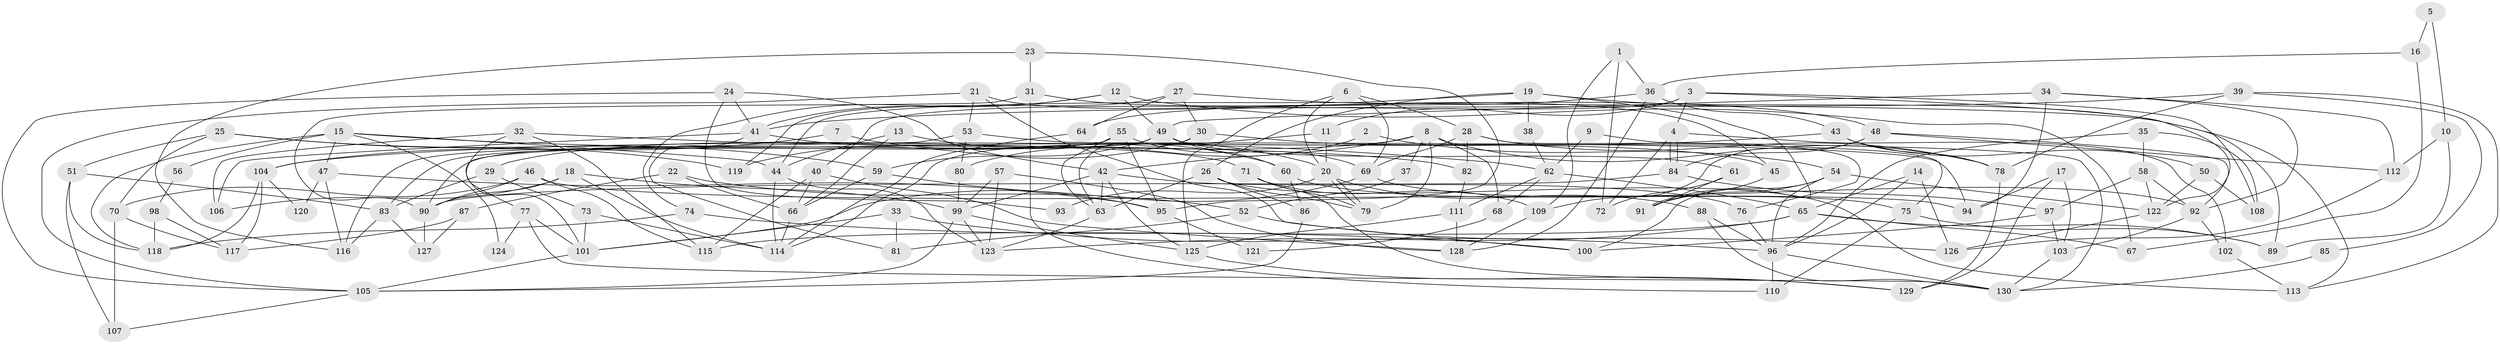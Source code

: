 // coarse degree distribution, {4: 0.21839080459770116, 2: 0.08045977011494253, 5: 0.1724137931034483, 6: 0.16091954022988506, 3: 0.1839080459770115, 7: 0.08045977011494253, 8: 0.08045977011494253, 9: 0.022988505747126436}
// Generated by graph-tools (version 1.1) at 2025/42/03/06/25 10:42:00]
// undirected, 130 vertices, 260 edges
graph export_dot {
graph [start="1"]
  node [color=gray90,style=filled];
  1;
  2;
  3;
  4;
  5;
  6;
  7;
  8;
  9;
  10;
  11;
  12;
  13;
  14;
  15;
  16;
  17;
  18;
  19;
  20;
  21;
  22;
  23;
  24;
  25;
  26;
  27;
  28;
  29;
  30;
  31;
  32;
  33;
  34;
  35;
  36;
  37;
  38;
  39;
  40;
  41;
  42;
  43;
  44;
  45;
  46;
  47;
  48;
  49;
  50;
  51;
  52;
  53;
  54;
  55;
  56;
  57;
  58;
  59;
  60;
  61;
  62;
  63;
  64;
  65;
  66;
  67;
  68;
  69;
  70;
  71;
  72;
  73;
  74;
  75;
  76;
  77;
  78;
  79;
  80;
  81;
  82;
  83;
  84;
  85;
  86;
  87;
  88;
  89;
  90;
  91;
  92;
  93;
  94;
  95;
  96;
  97;
  98;
  99;
  100;
  101;
  102;
  103;
  104;
  105;
  106;
  107;
  108;
  109;
  110;
  111;
  112;
  113;
  114;
  115;
  116;
  117;
  118;
  119;
  120;
  121;
  122;
  123;
  124;
  125;
  126;
  127;
  128;
  129;
  130;
  1 -- 109;
  1 -- 72;
  1 -- 36;
  2 -- 80;
  2 -- 54;
  3 -- 122;
  3 -- 40;
  3 -- 4;
  3 -- 11;
  3 -- 108;
  4 -- 84;
  4 -- 84;
  4 -- 72;
  4 -- 102;
  5 -- 16;
  5 -- 10;
  6 -- 20;
  6 -- 125;
  6 -- 28;
  6 -- 69;
  7 -- 104;
  7 -- 60;
  8 -- 42;
  8 -- 79;
  8 -- 29;
  8 -- 37;
  8 -- 68;
  8 -- 78;
  9 -- 130;
  9 -- 62;
  10 -- 112;
  10 -- 89;
  11 -- 114;
  11 -- 20;
  12 -- 49;
  12 -- 41;
  12 -- 67;
  12 -- 74;
  13 -- 20;
  13 -- 44;
  13 -- 66;
  14 -- 96;
  14 -- 126;
  14 -- 65;
  15 -- 118;
  15 -- 47;
  15 -- 44;
  15 -- 56;
  15 -- 62;
  15 -- 124;
  16 -- 67;
  16 -- 36;
  17 -- 129;
  17 -- 94;
  17 -- 103;
  18 -- 90;
  18 -- 99;
  18 -- 106;
  18 -- 114;
  19 -- 89;
  19 -- 26;
  19 -- 38;
  19 -- 44;
  19 -- 91;
  20 -- 79;
  20 -- 79;
  20 -- 88;
  20 -- 93;
  21 -- 45;
  21 -- 105;
  21 -- 53;
  21 -- 100;
  22 -- 66;
  22 -- 52;
  22 -- 87;
  23 -- 31;
  23 -- 116;
  23 -- 95;
  24 -- 41;
  24 -- 105;
  24 -- 42;
  24 -- 93;
  25 -- 59;
  25 -- 70;
  25 -- 51;
  25 -- 119;
  26 -- 79;
  26 -- 63;
  26 -- 86;
  26 -- 113;
  27 -- 30;
  27 -- 113;
  27 -- 64;
  27 -- 119;
  28 -- 78;
  28 -- 69;
  28 -- 76;
  28 -- 82;
  29 -- 73;
  29 -- 83;
  30 -- 63;
  30 -- 119;
  30 -- 45;
  31 -- 48;
  31 -- 90;
  31 -- 110;
  32 -- 101;
  32 -- 82;
  32 -- 106;
  32 -- 115;
  33 -- 96;
  33 -- 101;
  33 -- 81;
  34 -- 92;
  34 -- 49;
  34 -- 94;
  34 -- 112;
  35 -- 96;
  35 -- 58;
  35 -- 108;
  36 -- 64;
  36 -- 43;
  36 -- 128;
  37 -- 52;
  38 -- 62;
  39 -- 113;
  39 -- 41;
  39 -- 78;
  39 -- 85;
  40 -- 66;
  40 -- 128;
  40 -- 115;
  41 -- 71;
  41 -- 106;
  41 -- 81;
  42 -- 99;
  42 -- 63;
  42 -- 76;
  42 -- 125;
  43 -- 78;
  43 -- 50;
  43 -- 104;
  44 -- 114;
  44 -- 123;
  45 -- 91;
  46 -- 90;
  46 -- 115;
  46 -- 70;
  46 -- 94;
  47 -- 116;
  47 -- 95;
  47 -- 120;
  48 -- 84;
  48 -- 92;
  48 -- 109;
  48 -- 112;
  49 -- 59;
  49 -- 75;
  49 -- 60;
  49 -- 61;
  49 -- 83;
  49 -- 90;
  50 -- 108;
  50 -- 122;
  51 -- 83;
  51 -- 107;
  51 -- 118;
  52 -- 126;
  52 -- 81;
  53 -- 94;
  53 -- 77;
  53 -- 80;
  54 -- 122;
  54 -- 96;
  54 -- 91;
  54 -- 100;
  55 -- 63;
  55 -- 69;
  55 -- 95;
  55 -- 116;
  56 -- 98;
  57 -- 128;
  57 -- 123;
  57 -- 99;
  58 -- 92;
  58 -- 97;
  58 -- 122;
  59 -- 95;
  59 -- 66;
  60 -- 86;
  60 -- 75;
  61 -- 91;
  61 -- 72;
  62 -- 65;
  62 -- 68;
  62 -- 111;
  63 -- 123;
  64 -- 114;
  65 -- 115;
  65 -- 67;
  65 -- 89;
  65 -- 123;
  66 -- 114;
  68 -- 121;
  69 -- 92;
  69 -- 101;
  70 -- 107;
  70 -- 117;
  71 -- 129;
  71 -- 109;
  71 -- 79;
  73 -- 101;
  73 -- 114;
  74 -- 100;
  74 -- 118;
  75 -- 110;
  75 -- 89;
  76 -- 96;
  77 -- 130;
  77 -- 101;
  77 -- 124;
  78 -- 129;
  80 -- 99;
  82 -- 111;
  83 -- 116;
  83 -- 127;
  84 -- 90;
  84 -- 97;
  85 -- 130;
  86 -- 105;
  87 -- 117;
  87 -- 127;
  88 -- 130;
  88 -- 96;
  90 -- 127;
  92 -- 103;
  92 -- 102;
  95 -- 121;
  96 -- 110;
  96 -- 130;
  97 -- 100;
  97 -- 103;
  98 -- 117;
  98 -- 118;
  99 -- 123;
  99 -- 105;
  99 -- 125;
  101 -- 105;
  102 -- 113;
  103 -- 130;
  104 -- 118;
  104 -- 117;
  104 -- 120;
  105 -- 107;
  109 -- 128;
  111 -- 125;
  111 -- 128;
  112 -- 126;
  122 -- 126;
  125 -- 129;
}
